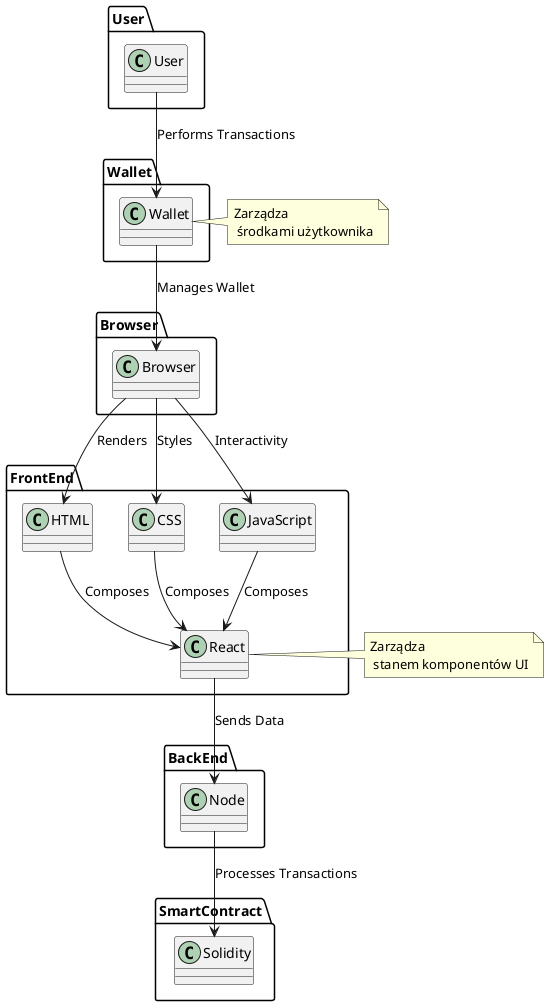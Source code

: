 @startuml

!define RECTANGLE class

namespace User {
    class User
}

namespace Wallet {
    class Wallet
}

namespace Browser {
    class Browser
}

namespace FrontEnd {
    class HTML
    class CSS
    class JavaScript
    class React
}

namespace BackEnd {
    class Node
}

namespace SmartContract {
    class Solidity
}

User.User --> Wallet.Wallet : "Performs Transactions"
Wallet.Wallet --> Browser.Browser : "Manages Wallet"
Browser.Browser --> FrontEnd.HTML : "Renders"
Browser.Browser --> FrontEnd.CSS : "Styles"
Browser.Browser --> FrontEnd.JavaScript : "Interactivity"
FrontEnd.HTML --> FrontEnd.React : "Composes"
FrontEnd.CSS --> FrontEnd.React : "Composes"
FrontEnd.JavaScript --> FrontEnd.React : "Composes"
FrontEnd.React --> BackEnd.Node : "Sends Data"
BackEnd.Node --> SmartContract.Solidity : "Processes Transactions"

note right of Wallet.Wallet :  Zarządza\n środkami użytkownika
note right of FrontEnd.React :  Zarządza\n stanem komponentów UI

@enduml
